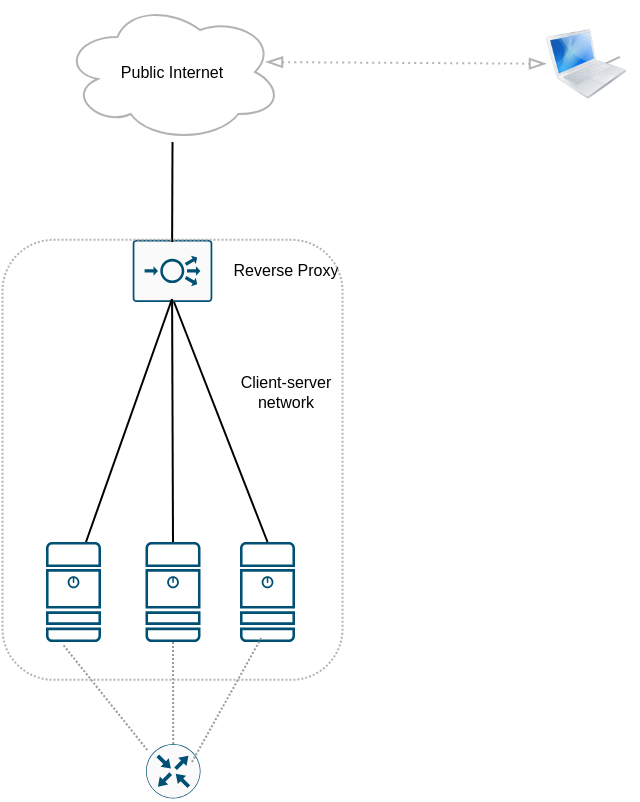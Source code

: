 <mxfile version="20.8.10" type="device"><diagram name="Page-1" id="55a83fd1-7818-8e21-69c5-c3457e3827bb"><mxGraphModel dx="513" dy="-509" grid="1" gridSize="10" guides="1" tooltips="1" connect="1" arrows="1" fold="1" page="1" pageScale="1" pageWidth="1100" pageHeight="850" background="none" math="0" shadow="0"><root><mxCell id="0"/><mxCell id="1" parent="0"/><mxCell id="buClNqkbvd7AWniW0cRI-2" value="" style="sketch=0;points=[[0.015,0.015,0],[0.985,0.015,0],[0.985,0.985,0],[0.015,0.985,0],[0.25,0,0],[0.5,0,0],[0.75,0,0],[1,0.25,0],[1,0.5,0],[1,0.75,0],[0.75,1,0],[0.5,1,0],[0.25,1,0],[0,0.75,0],[0,0.5,0],[0,0.25,0]];verticalLabelPosition=bottom;html=1;verticalAlign=top;aspect=fixed;align=center;pointerEvents=1;shape=mxgraph.cisco19.rect;prIcon=load_balancer;fillColor=#FAFAFA;strokeColor=#005073;" vertex="1" parent="1"><mxGeometry x="513.35" y="1008.91" width="39.8" height="31.09" as="geometry"/></mxCell><mxCell id="buClNqkbvd7AWniW0cRI-4" value="" style="sketch=0;points=[[0.015,0.015,0],[0.985,0.015,0],[0.985,0.985,0],[0.015,0.985,0],[0.25,0,0],[0.5,0,0],[0.75,0,0],[1,0.25,0],[1,0.5,0],[1,0.75,0],[0.75,1,0],[0.5,1,0],[0.25,1,0],[0,0.75,0],[0,0.5,0],[0,0.25,0]];verticalLabelPosition=bottom;html=1;verticalAlign=top;aspect=fixed;align=center;pointerEvents=1;shape=mxgraph.cisco19.server;fillColor=#005073;strokeColor=none;" vertex="1" parent="1"><mxGeometry x="470" y="1160" width="27.5" height="50" as="geometry"/></mxCell><mxCell id="buClNqkbvd7AWniW0cRI-5" value="" style="sketch=0;points=[[0.015,0.015,0],[0.985,0.015,0],[0.985,0.985,0],[0.015,0.985,0],[0.25,0,0],[0.5,0,0],[0.75,0,0],[1,0.25,0],[1,0.5,0],[1,0.75,0],[0.75,1,0],[0.5,1,0],[0.25,1,0],[0,0.75,0],[0,0.5,0],[0,0.25,0]];verticalLabelPosition=bottom;html=1;verticalAlign=top;aspect=fixed;align=center;pointerEvents=1;shape=mxgraph.cisco19.server;fillColor=#005073;strokeColor=none;" vertex="1" parent="1"><mxGeometry x="519.75" y="1160" width="27.5" height="50" as="geometry"/></mxCell><mxCell id="buClNqkbvd7AWniW0cRI-7" value="" style="sketch=0;points=[[0.015,0.015,0],[0.985,0.015,0],[0.985,0.985,0],[0.015,0.985,0],[0.25,0,0],[0.5,0,0],[0.75,0,0],[1,0.25,0],[1,0.5,0],[1,0.75,0],[0.75,1,0],[0.5,1,0],[0.25,1,0],[0,0.75,0],[0,0.5,0],[0,0.25,0]];verticalLabelPosition=bottom;html=1;verticalAlign=top;aspect=fixed;align=center;pointerEvents=1;shape=mxgraph.cisco19.server;fillColor=#005073;strokeColor=none;" vertex="1" parent="1"><mxGeometry x="567" y="1160" width="27.5" height="50" as="geometry"/></mxCell><mxCell id="buClNqkbvd7AWniW0cRI-8" value="" style="endArrow=none;html=1;rounded=0;entryX=0.5;entryY=1;entryDx=0;entryDy=0;entryPerimeter=0;" edge="1" parent="1"><mxGeometry width="50" height="50" relative="1" as="geometry"><mxPoint x="490" y="1160" as="sourcePoint"/><mxPoint x="533" y="1038.5" as="targetPoint"/></mxGeometry></mxCell><mxCell id="buClNqkbvd7AWniW0cRI-9" value="" style="endArrow=none;html=1;rounded=0;exitX=0.5;exitY=0;exitDx=0;exitDy=0;exitPerimeter=0;" edge="1" parent="1" source="buClNqkbvd7AWniW0cRI-5"><mxGeometry width="50" height="50" relative="1" as="geometry"><mxPoint x="538" y="1160" as="sourcePoint"/><mxPoint x="533.052" y="1038.5" as="targetPoint"/></mxGeometry></mxCell><mxCell id="buClNqkbvd7AWniW0cRI-10" value="" style="endArrow=none;html=1;rounded=0;exitX=0.5;exitY=0;exitDx=0;exitDy=0;exitPerimeter=0;" edge="1" parent="1" source="buClNqkbvd7AWniW0cRI-7"><mxGeometry width="50" height="50" relative="1" as="geometry"><mxPoint x="640" y="1140" as="sourcePoint"/><mxPoint x="534" y="1040" as="targetPoint"/></mxGeometry></mxCell><mxCell id="buClNqkbvd7AWniW0cRI-17" value="" style="ellipse;shape=cloud;whiteSpace=wrap;html=1;fillColor=none;strokeColor=#B3B3B3;" vertex="1" parent="1"><mxGeometry x="478.25" y="890" width="110" height="70" as="geometry"/></mxCell><mxCell id="buClNqkbvd7AWniW0cRI-18" value="" style="endArrow=none;html=1;rounded=0;" edge="1" parent="1" target="buClNqkbvd7AWniW0cRI-17"><mxGeometry width="50" height="50" relative="1" as="geometry"><mxPoint x="533.055" y="1010" as="sourcePoint"/><mxPoint x="530" y="940" as="targetPoint"/></mxGeometry></mxCell><mxCell id="buClNqkbvd7AWniW0cRI-20" value="" style="endArrow=classic;startArrow=none;html=1;rounded=0;dashed=1;dashPattern=8 8;strokeColor=#B3B3B3;exitX=0.925;exitY=0.429;exitDx=0;exitDy=0;exitPerimeter=0;" edge="1" parent="1" source="buClNqkbvd7AWniW0cRI-19"><mxGeometry width="50" height="50" relative="1" as="geometry"><mxPoint x="680" y="980" as="sourcePoint"/><mxPoint x="730" y="930" as="targetPoint"/></mxGeometry></mxCell><mxCell id="buClNqkbvd7AWniW0cRI-21" value="" style="endArrow=blockThin;startArrow=blockThin;html=1;rounded=0;dashed=1;dashPattern=1 2;strokeColor=#B3B3B3;exitX=0.925;exitY=0.429;exitDx=0;exitDy=0;exitPerimeter=0;endFill=0;startFill=0;" edge="1" parent="1" source="buClNqkbvd7AWniW0cRI-17" target="buClNqkbvd7AWniW0cRI-19"><mxGeometry width="50" height="50" relative="1" as="geometry"><mxPoint x="580" y="920.03" as="sourcePoint"/><mxPoint x="730" y="930" as="targetPoint"/></mxGeometry></mxCell><mxCell id="buClNqkbvd7AWniW0cRI-19" value="" style="image;html=1;image=img/lib/clip_art/computers/MacBook_128x128.png;strokeColor=#B3B3B3;fillColor=none;" vertex="1" parent="1"><mxGeometry x="720" y="896" width="40" height="50" as="geometry"/></mxCell><mxCell id="buClNqkbvd7AWniW0cRI-27" value="Reverse Proxy" style="text;html=1;strokeColor=none;fillColor=none;align=center;verticalAlign=middle;whiteSpace=wrap;rounded=0;fontSize=8;" vertex="1" parent="1"><mxGeometry x="560" y="1009.45" width="60" height="30" as="geometry"/></mxCell><mxCell id="buClNqkbvd7AWniW0cRI-28" value="" style="sketch=0;points=[[0.5,0,0],[1,0.5,0],[0.5,1,0],[0,0.5,0],[0.145,0.145,0],[0.856,0.145,0],[0.855,0.856,0],[0.145,0.855,0]];verticalLabelPosition=bottom;html=1;verticalAlign=top;aspect=fixed;align=center;pointerEvents=1;shape=mxgraph.cisco19.rect;prIcon=router;fillColor=#FAFAFA;strokeColor=#005073;fontSize=8;" vertex="1" parent="1"><mxGeometry x="520" y="1261" width="27.25" height="27.25" as="geometry"/></mxCell><mxCell id="buClNqkbvd7AWniW0cRI-29" value="" style="endArrow=none;dashed=1;html=1;rounded=0;dashPattern=1 1;strokeColor=#999999;fontSize=8;exitX=0.024;exitY=0.11;exitDx=0;exitDy=0;exitPerimeter=0;" edge="1" parent="1" source="buClNqkbvd7AWniW0cRI-28"><mxGeometry width="50" height="50" relative="1" as="geometry"><mxPoint x="428.25" y="1261" as="sourcePoint"/><mxPoint x="478.25" y="1211" as="targetPoint"/></mxGeometry></mxCell><mxCell id="buClNqkbvd7AWniW0cRI-30" value="" style="endArrow=none;dashed=1;html=1;rounded=0;dashPattern=1 1;strokeColor=#999999;fontSize=8;exitX=0.5;exitY=0;exitDx=0;exitDy=0;exitPerimeter=0;entryX=0.5;entryY=1;entryDx=0;entryDy=0;entryPerimeter=0;" edge="1" parent="1" source="buClNqkbvd7AWniW0cRI-28" target="buClNqkbvd7AWniW0cRI-5"><mxGeometry width="50" height="50" relative="1" as="geometry"><mxPoint x="567.754" y="1262.997" as="sourcePoint"/><mxPoint x="532" y="1210" as="targetPoint"/></mxGeometry></mxCell><mxCell id="buClNqkbvd7AWniW0cRI-31" value="" style="endArrow=none;dashed=1;html=1;rounded=0;dashPattern=1 1;strokeColor=#999999;fontSize=8;" edge="1" parent="1"><mxGeometry width="50" height="50" relative="1" as="geometry"><mxPoint x="543" y="1270" as="sourcePoint"/><mxPoint x="577.6" y="1208" as="targetPoint"/></mxGeometry></mxCell><mxCell id="buClNqkbvd7AWniW0cRI-32" value="Client-server&lt;br&gt;network" style="text;html=1;strokeColor=none;fillColor=none;align=center;verticalAlign=middle;whiteSpace=wrap;rounded=0;fontSize=8;" vertex="1" parent="1"><mxGeometry x="560" y="1070" width="60" height="30" as="geometry"/></mxCell><mxCell id="buClNqkbvd7AWniW0cRI-33" value="" style="rounded=1;whiteSpace=wrap;html=1;strokeColor=#B3B3B3;fontSize=8;fillColor=none;dashed=1;dashPattern=1 1;" vertex="1" parent="1"><mxGeometry x="448.25" y="1008.91" width="170" height="220" as="geometry"/></mxCell><mxCell id="buClNqkbvd7AWniW0cRI-34" value="Public Internet" style="text;html=1;strokeColor=none;fillColor=none;align=center;verticalAlign=middle;whiteSpace=wrap;rounded=0;fontSize=8;" vertex="1" parent="1"><mxGeometry x="503.25" y="910" width="60" height="30" as="geometry"/></mxCell></root></mxGraphModel></diagram></mxfile>